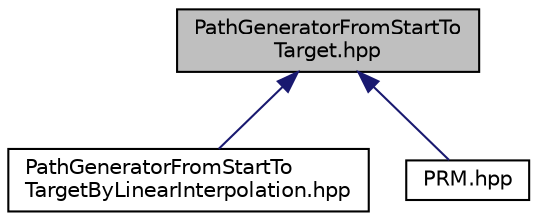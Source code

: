 digraph "PathGeneratorFromStartToTarget.hpp"
{
  bgcolor="transparent";
  edge [fontname="Helvetica",fontsize="10",labelfontname="Helvetica",labelfontsize="10"];
  node [fontname="Helvetica",fontsize="10",shape=record];
  Node1 [label="PathGeneratorFromStartTo\lTarget.hpp",height=0.2,width=0.4,color="black", fillcolor="grey75", style="filled", fontcolor="black"];
  Node1 -> Node2 [dir="back",color="midnightblue",fontsize="10",style="solid",fontname="Helvetica"];
  Node2 [label="PathGeneratorFromStartTo\lTargetByLinearInterpolation.hpp",height=0.2,width=0.4,color="black",URL="$PathGeneratorFromStartToTargetByLinearInterpolation_8hpp.html"];
  Node1 -> Node3 [dir="back",color="midnightblue",fontsize="10",style="solid",fontname="Helvetica"];
  Node3 [label="PRM.hpp",height=0.2,width=0.4,color="black",URL="$PRM_8hpp.html"];
}
